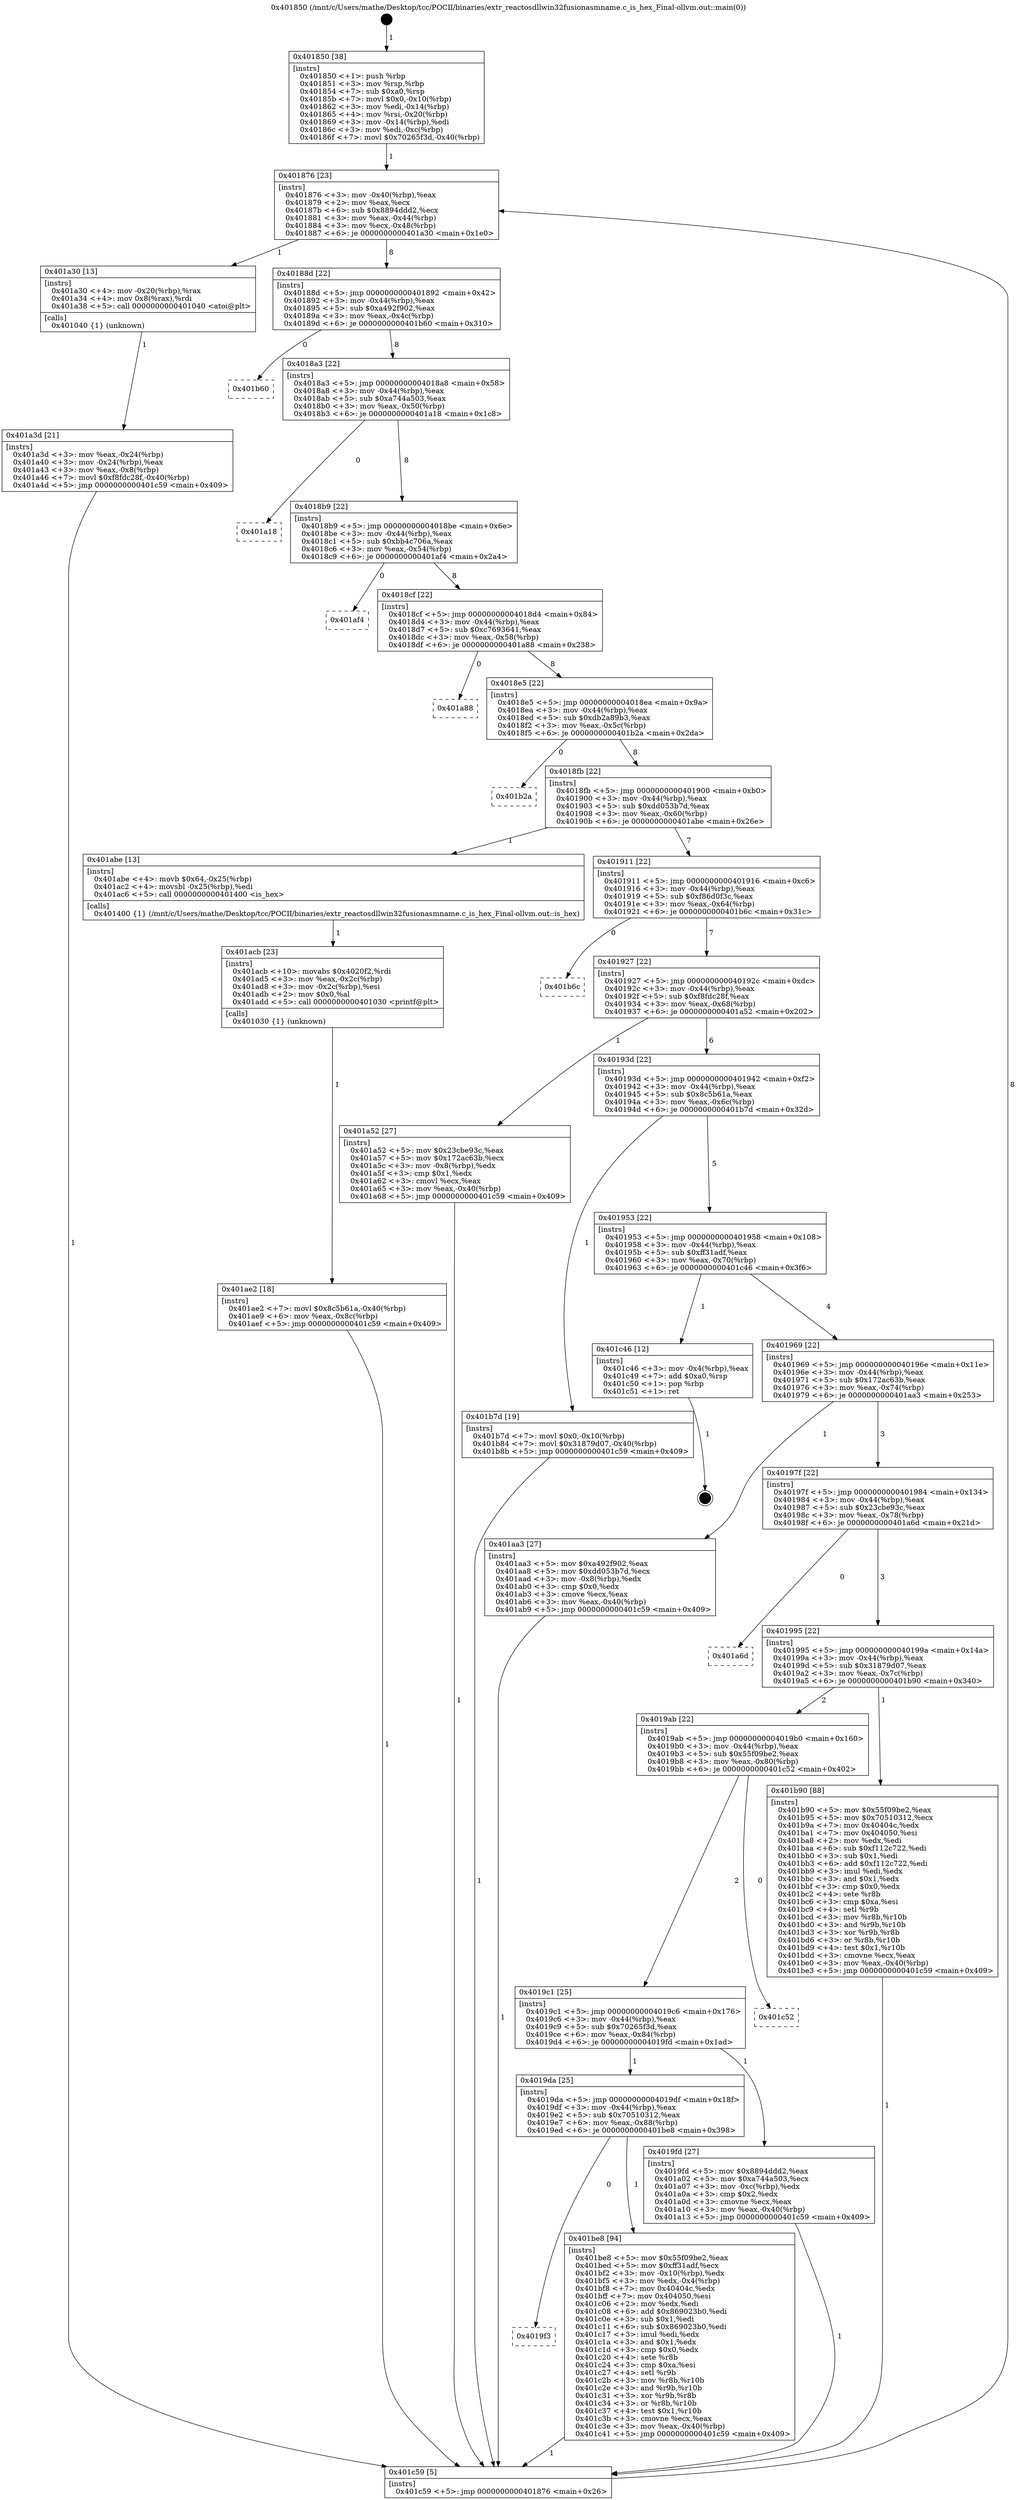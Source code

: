 digraph "0x401850" {
  label = "0x401850 (/mnt/c/Users/mathe/Desktop/tcc/POCII/binaries/extr_reactosdllwin32fusionasmname.c_is_hex_Final-ollvm.out::main(0))"
  labelloc = "t"
  node[shape=record]

  Entry [label="",width=0.3,height=0.3,shape=circle,fillcolor=black,style=filled]
  "0x401876" [label="{
     0x401876 [23]\l
     | [instrs]\l
     &nbsp;&nbsp;0x401876 \<+3\>: mov -0x40(%rbp),%eax\l
     &nbsp;&nbsp;0x401879 \<+2\>: mov %eax,%ecx\l
     &nbsp;&nbsp;0x40187b \<+6\>: sub $0x8894ddd2,%ecx\l
     &nbsp;&nbsp;0x401881 \<+3\>: mov %eax,-0x44(%rbp)\l
     &nbsp;&nbsp;0x401884 \<+3\>: mov %ecx,-0x48(%rbp)\l
     &nbsp;&nbsp;0x401887 \<+6\>: je 0000000000401a30 \<main+0x1e0\>\l
  }"]
  "0x401a30" [label="{
     0x401a30 [13]\l
     | [instrs]\l
     &nbsp;&nbsp;0x401a30 \<+4\>: mov -0x20(%rbp),%rax\l
     &nbsp;&nbsp;0x401a34 \<+4\>: mov 0x8(%rax),%rdi\l
     &nbsp;&nbsp;0x401a38 \<+5\>: call 0000000000401040 \<atoi@plt\>\l
     | [calls]\l
     &nbsp;&nbsp;0x401040 \{1\} (unknown)\l
  }"]
  "0x40188d" [label="{
     0x40188d [22]\l
     | [instrs]\l
     &nbsp;&nbsp;0x40188d \<+5\>: jmp 0000000000401892 \<main+0x42\>\l
     &nbsp;&nbsp;0x401892 \<+3\>: mov -0x44(%rbp),%eax\l
     &nbsp;&nbsp;0x401895 \<+5\>: sub $0xa492f902,%eax\l
     &nbsp;&nbsp;0x40189a \<+3\>: mov %eax,-0x4c(%rbp)\l
     &nbsp;&nbsp;0x40189d \<+6\>: je 0000000000401b60 \<main+0x310\>\l
  }"]
  Exit [label="",width=0.3,height=0.3,shape=circle,fillcolor=black,style=filled,peripheries=2]
  "0x401b60" [label="{
     0x401b60\l
  }", style=dashed]
  "0x4018a3" [label="{
     0x4018a3 [22]\l
     | [instrs]\l
     &nbsp;&nbsp;0x4018a3 \<+5\>: jmp 00000000004018a8 \<main+0x58\>\l
     &nbsp;&nbsp;0x4018a8 \<+3\>: mov -0x44(%rbp),%eax\l
     &nbsp;&nbsp;0x4018ab \<+5\>: sub $0xa744a503,%eax\l
     &nbsp;&nbsp;0x4018b0 \<+3\>: mov %eax,-0x50(%rbp)\l
     &nbsp;&nbsp;0x4018b3 \<+6\>: je 0000000000401a18 \<main+0x1c8\>\l
  }"]
  "0x4019f3" [label="{
     0x4019f3\l
  }", style=dashed]
  "0x401a18" [label="{
     0x401a18\l
  }", style=dashed]
  "0x4018b9" [label="{
     0x4018b9 [22]\l
     | [instrs]\l
     &nbsp;&nbsp;0x4018b9 \<+5\>: jmp 00000000004018be \<main+0x6e\>\l
     &nbsp;&nbsp;0x4018be \<+3\>: mov -0x44(%rbp),%eax\l
     &nbsp;&nbsp;0x4018c1 \<+5\>: sub $0xbb4c706a,%eax\l
     &nbsp;&nbsp;0x4018c6 \<+3\>: mov %eax,-0x54(%rbp)\l
     &nbsp;&nbsp;0x4018c9 \<+6\>: je 0000000000401af4 \<main+0x2a4\>\l
  }"]
  "0x401be8" [label="{
     0x401be8 [94]\l
     | [instrs]\l
     &nbsp;&nbsp;0x401be8 \<+5\>: mov $0x55f09be2,%eax\l
     &nbsp;&nbsp;0x401bed \<+5\>: mov $0xff31adf,%ecx\l
     &nbsp;&nbsp;0x401bf2 \<+3\>: mov -0x10(%rbp),%edx\l
     &nbsp;&nbsp;0x401bf5 \<+3\>: mov %edx,-0x4(%rbp)\l
     &nbsp;&nbsp;0x401bf8 \<+7\>: mov 0x40404c,%edx\l
     &nbsp;&nbsp;0x401bff \<+7\>: mov 0x404050,%esi\l
     &nbsp;&nbsp;0x401c06 \<+2\>: mov %edx,%edi\l
     &nbsp;&nbsp;0x401c08 \<+6\>: add $0x869023b0,%edi\l
     &nbsp;&nbsp;0x401c0e \<+3\>: sub $0x1,%edi\l
     &nbsp;&nbsp;0x401c11 \<+6\>: sub $0x869023b0,%edi\l
     &nbsp;&nbsp;0x401c17 \<+3\>: imul %edi,%edx\l
     &nbsp;&nbsp;0x401c1a \<+3\>: and $0x1,%edx\l
     &nbsp;&nbsp;0x401c1d \<+3\>: cmp $0x0,%edx\l
     &nbsp;&nbsp;0x401c20 \<+4\>: sete %r8b\l
     &nbsp;&nbsp;0x401c24 \<+3\>: cmp $0xa,%esi\l
     &nbsp;&nbsp;0x401c27 \<+4\>: setl %r9b\l
     &nbsp;&nbsp;0x401c2b \<+3\>: mov %r8b,%r10b\l
     &nbsp;&nbsp;0x401c2e \<+3\>: and %r9b,%r10b\l
     &nbsp;&nbsp;0x401c31 \<+3\>: xor %r9b,%r8b\l
     &nbsp;&nbsp;0x401c34 \<+3\>: or %r8b,%r10b\l
     &nbsp;&nbsp;0x401c37 \<+4\>: test $0x1,%r10b\l
     &nbsp;&nbsp;0x401c3b \<+3\>: cmovne %ecx,%eax\l
     &nbsp;&nbsp;0x401c3e \<+3\>: mov %eax,-0x40(%rbp)\l
     &nbsp;&nbsp;0x401c41 \<+5\>: jmp 0000000000401c59 \<main+0x409\>\l
  }"]
  "0x401af4" [label="{
     0x401af4\l
  }", style=dashed]
  "0x4018cf" [label="{
     0x4018cf [22]\l
     | [instrs]\l
     &nbsp;&nbsp;0x4018cf \<+5\>: jmp 00000000004018d4 \<main+0x84\>\l
     &nbsp;&nbsp;0x4018d4 \<+3\>: mov -0x44(%rbp),%eax\l
     &nbsp;&nbsp;0x4018d7 \<+5\>: sub $0xc7693641,%eax\l
     &nbsp;&nbsp;0x4018dc \<+3\>: mov %eax,-0x58(%rbp)\l
     &nbsp;&nbsp;0x4018df \<+6\>: je 0000000000401a88 \<main+0x238\>\l
  }"]
  "0x401ae2" [label="{
     0x401ae2 [18]\l
     | [instrs]\l
     &nbsp;&nbsp;0x401ae2 \<+7\>: movl $0x8c5b61a,-0x40(%rbp)\l
     &nbsp;&nbsp;0x401ae9 \<+6\>: mov %eax,-0x8c(%rbp)\l
     &nbsp;&nbsp;0x401aef \<+5\>: jmp 0000000000401c59 \<main+0x409\>\l
  }"]
  "0x401a88" [label="{
     0x401a88\l
  }", style=dashed]
  "0x4018e5" [label="{
     0x4018e5 [22]\l
     | [instrs]\l
     &nbsp;&nbsp;0x4018e5 \<+5\>: jmp 00000000004018ea \<main+0x9a\>\l
     &nbsp;&nbsp;0x4018ea \<+3\>: mov -0x44(%rbp),%eax\l
     &nbsp;&nbsp;0x4018ed \<+5\>: sub $0xdb2a89b3,%eax\l
     &nbsp;&nbsp;0x4018f2 \<+3\>: mov %eax,-0x5c(%rbp)\l
     &nbsp;&nbsp;0x4018f5 \<+6\>: je 0000000000401b2a \<main+0x2da\>\l
  }"]
  "0x401acb" [label="{
     0x401acb [23]\l
     | [instrs]\l
     &nbsp;&nbsp;0x401acb \<+10\>: movabs $0x4020f2,%rdi\l
     &nbsp;&nbsp;0x401ad5 \<+3\>: mov %eax,-0x2c(%rbp)\l
     &nbsp;&nbsp;0x401ad8 \<+3\>: mov -0x2c(%rbp),%esi\l
     &nbsp;&nbsp;0x401adb \<+2\>: mov $0x0,%al\l
     &nbsp;&nbsp;0x401add \<+5\>: call 0000000000401030 \<printf@plt\>\l
     | [calls]\l
     &nbsp;&nbsp;0x401030 \{1\} (unknown)\l
  }"]
  "0x401b2a" [label="{
     0x401b2a\l
  }", style=dashed]
  "0x4018fb" [label="{
     0x4018fb [22]\l
     | [instrs]\l
     &nbsp;&nbsp;0x4018fb \<+5\>: jmp 0000000000401900 \<main+0xb0\>\l
     &nbsp;&nbsp;0x401900 \<+3\>: mov -0x44(%rbp),%eax\l
     &nbsp;&nbsp;0x401903 \<+5\>: sub $0xdd053b7d,%eax\l
     &nbsp;&nbsp;0x401908 \<+3\>: mov %eax,-0x60(%rbp)\l
     &nbsp;&nbsp;0x40190b \<+6\>: je 0000000000401abe \<main+0x26e\>\l
  }"]
  "0x401a3d" [label="{
     0x401a3d [21]\l
     | [instrs]\l
     &nbsp;&nbsp;0x401a3d \<+3\>: mov %eax,-0x24(%rbp)\l
     &nbsp;&nbsp;0x401a40 \<+3\>: mov -0x24(%rbp),%eax\l
     &nbsp;&nbsp;0x401a43 \<+3\>: mov %eax,-0x8(%rbp)\l
     &nbsp;&nbsp;0x401a46 \<+7\>: movl $0xf8fdc28f,-0x40(%rbp)\l
     &nbsp;&nbsp;0x401a4d \<+5\>: jmp 0000000000401c59 \<main+0x409\>\l
  }"]
  "0x401abe" [label="{
     0x401abe [13]\l
     | [instrs]\l
     &nbsp;&nbsp;0x401abe \<+4\>: movb $0x64,-0x25(%rbp)\l
     &nbsp;&nbsp;0x401ac2 \<+4\>: movsbl -0x25(%rbp),%edi\l
     &nbsp;&nbsp;0x401ac6 \<+5\>: call 0000000000401400 \<is_hex\>\l
     | [calls]\l
     &nbsp;&nbsp;0x401400 \{1\} (/mnt/c/Users/mathe/Desktop/tcc/POCII/binaries/extr_reactosdllwin32fusionasmname.c_is_hex_Final-ollvm.out::is_hex)\l
  }"]
  "0x401911" [label="{
     0x401911 [22]\l
     | [instrs]\l
     &nbsp;&nbsp;0x401911 \<+5\>: jmp 0000000000401916 \<main+0xc6\>\l
     &nbsp;&nbsp;0x401916 \<+3\>: mov -0x44(%rbp),%eax\l
     &nbsp;&nbsp;0x401919 \<+5\>: sub $0xf86d0f3c,%eax\l
     &nbsp;&nbsp;0x40191e \<+3\>: mov %eax,-0x64(%rbp)\l
     &nbsp;&nbsp;0x401921 \<+6\>: je 0000000000401b6c \<main+0x31c\>\l
  }"]
  "0x401850" [label="{
     0x401850 [38]\l
     | [instrs]\l
     &nbsp;&nbsp;0x401850 \<+1\>: push %rbp\l
     &nbsp;&nbsp;0x401851 \<+3\>: mov %rsp,%rbp\l
     &nbsp;&nbsp;0x401854 \<+7\>: sub $0xa0,%rsp\l
     &nbsp;&nbsp;0x40185b \<+7\>: movl $0x0,-0x10(%rbp)\l
     &nbsp;&nbsp;0x401862 \<+3\>: mov %edi,-0x14(%rbp)\l
     &nbsp;&nbsp;0x401865 \<+4\>: mov %rsi,-0x20(%rbp)\l
     &nbsp;&nbsp;0x401869 \<+3\>: mov -0x14(%rbp),%edi\l
     &nbsp;&nbsp;0x40186c \<+3\>: mov %edi,-0xc(%rbp)\l
     &nbsp;&nbsp;0x40186f \<+7\>: movl $0x70265f3d,-0x40(%rbp)\l
  }"]
  "0x401b6c" [label="{
     0x401b6c\l
  }", style=dashed]
  "0x401927" [label="{
     0x401927 [22]\l
     | [instrs]\l
     &nbsp;&nbsp;0x401927 \<+5\>: jmp 000000000040192c \<main+0xdc\>\l
     &nbsp;&nbsp;0x40192c \<+3\>: mov -0x44(%rbp),%eax\l
     &nbsp;&nbsp;0x40192f \<+5\>: sub $0xf8fdc28f,%eax\l
     &nbsp;&nbsp;0x401934 \<+3\>: mov %eax,-0x68(%rbp)\l
     &nbsp;&nbsp;0x401937 \<+6\>: je 0000000000401a52 \<main+0x202\>\l
  }"]
  "0x401c59" [label="{
     0x401c59 [5]\l
     | [instrs]\l
     &nbsp;&nbsp;0x401c59 \<+5\>: jmp 0000000000401876 \<main+0x26\>\l
  }"]
  "0x401a52" [label="{
     0x401a52 [27]\l
     | [instrs]\l
     &nbsp;&nbsp;0x401a52 \<+5\>: mov $0x23cbe93c,%eax\l
     &nbsp;&nbsp;0x401a57 \<+5\>: mov $0x172ac63b,%ecx\l
     &nbsp;&nbsp;0x401a5c \<+3\>: mov -0x8(%rbp),%edx\l
     &nbsp;&nbsp;0x401a5f \<+3\>: cmp $0x1,%edx\l
     &nbsp;&nbsp;0x401a62 \<+3\>: cmovl %ecx,%eax\l
     &nbsp;&nbsp;0x401a65 \<+3\>: mov %eax,-0x40(%rbp)\l
     &nbsp;&nbsp;0x401a68 \<+5\>: jmp 0000000000401c59 \<main+0x409\>\l
  }"]
  "0x40193d" [label="{
     0x40193d [22]\l
     | [instrs]\l
     &nbsp;&nbsp;0x40193d \<+5\>: jmp 0000000000401942 \<main+0xf2\>\l
     &nbsp;&nbsp;0x401942 \<+3\>: mov -0x44(%rbp),%eax\l
     &nbsp;&nbsp;0x401945 \<+5\>: sub $0x8c5b61a,%eax\l
     &nbsp;&nbsp;0x40194a \<+3\>: mov %eax,-0x6c(%rbp)\l
     &nbsp;&nbsp;0x40194d \<+6\>: je 0000000000401b7d \<main+0x32d\>\l
  }"]
  "0x4019da" [label="{
     0x4019da [25]\l
     | [instrs]\l
     &nbsp;&nbsp;0x4019da \<+5\>: jmp 00000000004019df \<main+0x18f\>\l
     &nbsp;&nbsp;0x4019df \<+3\>: mov -0x44(%rbp),%eax\l
     &nbsp;&nbsp;0x4019e2 \<+5\>: sub $0x70510312,%eax\l
     &nbsp;&nbsp;0x4019e7 \<+6\>: mov %eax,-0x88(%rbp)\l
     &nbsp;&nbsp;0x4019ed \<+6\>: je 0000000000401be8 \<main+0x398\>\l
  }"]
  "0x401b7d" [label="{
     0x401b7d [19]\l
     | [instrs]\l
     &nbsp;&nbsp;0x401b7d \<+7\>: movl $0x0,-0x10(%rbp)\l
     &nbsp;&nbsp;0x401b84 \<+7\>: movl $0x31879d07,-0x40(%rbp)\l
     &nbsp;&nbsp;0x401b8b \<+5\>: jmp 0000000000401c59 \<main+0x409\>\l
  }"]
  "0x401953" [label="{
     0x401953 [22]\l
     | [instrs]\l
     &nbsp;&nbsp;0x401953 \<+5\>: jmp 0000000000401958 \<main+0x108\>\l
     &nbsp;&nbsp;0x401958 \<+3\>: mov -0x44(%rbp),%eax\l
     &nbsp;&nbsp;0x40195b \<+5\>: sub $0xff31adf,%eax\l
     &nbsp;&nbsp;0x401960 \<+3\>: mov %eax,-0x70(%rbp)\l
     &nbsp;&nbsp;0x401963 \<+6\>: je 0000000000401c46 \<main+0x3f6\>\l
  }"]
  "0x4019fd" [label="{
     0x4019fd [27]\l
     | [instrs]\l
     &nbsp;&nbsp;0x4019fd \<+5\>: mov $0x8894ddd2,%eax\l
     &nbsp;&nbsp;0x401a02 \<+5\>: mov $0xa744a503,%ecx\l
     &nbsp;&nbsp;0x401a07 \<+3\>: mov -0xc(%rbp),%edx\l
     &nbsp;&nbsp;0x401a0a \<+3\>: cmp $0x2,%edx\l
     &nbsp;&nbsp;0x401a0d \<+3\>: cmovne %ecx,%eax\l
     &nbsp;&nbsp;0x401a10 \<+3\>: mov %eax,-0x40(%rbp)\l
     &nbsp;&nbsp;0x401a13 \<+5\>: jmp 0000000000401c59 \<main+0x409\>\l
  }"]
  "0x401c46" [label="{
     0x401c46 [12]\l
     | [instrs]\l
     &nbsp;&nbsp;0x401c46 \<+3\>: mov -0x4(%rbp),%eax\l
     &nbsp;&nbsp;0x401c49 \<+7\>: add $0xa0,%rsp\l
     &nbsp;&nbsp;0x401c50 \<+1\>: pop %rbp\l
     &nbsp;&nbsp;0x401c51 \<+1\>: ret\l
  }"]
  "0x401969" [label="{
     0x401969 [22]\l
     | [instrs]\l
     &nbsp;&nbsp;0x401969 \<+5\>: jmp 000000000040196e \<main+0x11e\>\l
     &nbsp;&nbsp;0x40196e \<+3\>: mov -0x44(%rbp),%eax\l
     &nbsp;&nbsp;0x401971 \<+5\>: sub $0x172ac63b,%eax\l
     &nbsp;&nbsp;0x401976 \<+3\>: mov %eax,-0x74(%rbp)\l
     &nbsp;&nbsp;0x401979 \<+6\>: je 0000000000401aa3 \<main+0x253\>\l
  }"]
  "0x4019c1" [label="{
     0x4019c1 [25]\l
     | [instrs]\l
     &nbsp;&nbsp;0x4019c1 \<+5\>: jmp 00000000004019c6 \<main+0x176\>\l
     &nbsp;&nbsp;0x4019c6 \<+3\>: mov -0x44(%rbp),%eax\l
     &nbsp;&nbsp;0x4019c9 \<+5\>: sub $0x70265f3d,%eax\l
     &nbsp;&nbsp;0x4019ce \<+6\>: mov %eax,-0x84(%rbp)\l
     &nbsp;&nbsp;0x4019d4 \<+6\>: je 00000000004019fd \<main+0x1ad\>\l
  }"]
  "0x401aa3" [label="{
     0x401aa3 [27]\l
     | [instrs]\l
     &nbsp;&nbsp;0x401aa3 \<+5\>: mov $0xa492f902,%eax\l
     &nbsp;&nbsp;0x401aa8 \<+5\>: mov $0xdd053b7d,%ecx\l
     &nbsp;&nbsp;0x401aad \<+3\>: mov -0x8(%rbp),%edx\l
     &nbsp;&nbsp;0x401ab0 \<+3\>: cmp $0x0,%edx\l
     &nbsp;&nbsp;0x401ab3 \<+3\>: cmove %ecx,%eax\l
     &nbsp;&nbsp;0x401ab6 \<+3\>: mov %eax,-0x40(%rbp)\l
     &nbsp;&nbsp;0x401ab9 \<+5\>: jmp 0000000000401c59 \<main+0x409\>\l
  }"]
  "0x40197f" [label="{
     0x40197f [22]\l
     | [instrs]\l
     &nbsp;&nbsp;0x40197f \<+5\>: jmp 0000000000401984 \<main+0x134\>\l
     &nbsp;&nbsp;0x401984 \<+3\>: mov -0x44(%rbp),%eax\l
     &nbsp;&nbsp;0x401987 \<+5\>: sub $0x23cbe93c,%eax\l
     &nbsp;&nbsp;0x40198c \<+3\>: mov %eax,-0x78(%rbp)\l
     &nbsp;&nbsp;0x40198f \<+6\>: je 0000000000401a6d \<main+0x21d\>\l
  }"]
  "0x401c52" [label="{
     0x401c52\l
  }", style=dashed]
  "0x401a6d" [label="{
     0x401a6d\l
  }", style=dashed]
  "0x401995" [label="{
     0x401995 [22]\l
     | [instrs]\l
     &nbsp;&nbsp;0x401995 \<+5\>: jmp 000000000040199a \<main+0x14a\>\l
     &nbsp;&nbsp;0x40199a \<+3\>: mov -0x44(%rbp),%eax\l
     &nbsp;&nbsp;0x40199d \<+5\>: sub $0x31879d07,%eax\l
     &nbsp;&nbsp;0x4019a2 \<+3\>: mov %eax,-0x7c(%rbp)\l
     &nbsp;&nbsp;0x4019a5 \<+6\>: je 0000000000401b90 \<main+0x340\>\l
  }"]
  "0x4019ab" [label="{
     0x4019ab [22]\l
     | [instrs]\l
     &nbsp;&nbsp;0x4019ab \<+5\>: jmp 00000000004019b0 \<main+0x160\>\l
     &nbsp;&nbsp;0x4019b0 \<+3\>: mov -0x44(%rbp),%eax\l
     &nbsp;&nbsp;0x4019b3 \<+5\>: sub $0x55f09be2,%eax\l
     &nbsp;&nbsp;0x4019b8 \<+3\>: mov %eax,-0x80(%rbp)\l
     &nbsp;&nbsp;0x4019bb \<+6\>: je 0000000000401c52 \<main+0x402\>\l
  }"]
  "0x401b90" [label="{
     0x401b90 [88]\l
     | [instrs]\l
     &nbsp;&nbsp;0x401b90 \<+5\>: mov $0x55f09be2,%eax\l
     &nbsp;&nbsp;0x401b95 \<+5\>: mov $0x70510312,%ecx\l
     &nbsp;&nbsp;0x401b9a \<+7\>: mov 0x40404c,%edx\l
     &nbsp;&nbsp;0x401ba1 \<+7\>: mov 0x404050,%esi\l
     &nbsp;&nbsp;0x401ba8 \<+2\>: mov %edx,%edi\l
     &nbsp;&nbsp;0x401baa \<+6\>: sub $0xf112c722,%edi\l
     &nbsp;&nbsp;0x401bb0 \<+3\>: sub $0x1,%edi\l
     &nbsp;&nbsp;0x401bb3 \<+6\>: add $0xf112c722,%edi\l
     &nbsp;&nbsp;0x401bb9 \<+3\>: imul %edi,%edx\l
     &nbsp;&nbsp;0x401bbc \<+3\>: and $0x1,%edx\l
     &nbsp;&nbsp;0x401bbf \<+3\>: cmp $0x0,%edx\l
     &nbsp;&nbsp;0x401bc2 \<+4\>: sete %r8b\l
     &nbsp;&nbsp;0x401bc6 \<+3\>: cmp $0xa,%esi\l
     &nbsp;&nbsp;0x401bc9 \<+4\>: setl %r9b\l
     &nbsp;&nbsp;0x401bcd \<+3\>: mov %r8b,%r10b\l
     &nbsp;&nbsp;0x401bd0 \<+3\>: and %r9b,%r10b\l
     &nbsp;&nbsp;0x401bd3 \<+3\>: xor %r9b,%r8b\l
     &nbsp;&nbsp;0x401bd6 \<+3\>: or %r8b,%r10b\l
     &nbsp;&nbsp;0x401bd9 \<+4\>: test $0x1,%r10b\l
     &nbsp;&nbsp;0x401bdd \<+3\>: cmovne %ecx,%eax\l
     &nbsp;&nbsp;0x401be0 \<+3\>: mov %eax,-0x40(%rbp)\l
     &nbsp;&nbsp;0x401be3 \<+5\>: jmp 0000000000401c59 \<main+0x409\>\l
  }"]
  Entry -> "0x401850" [label=" 1"]
  "0x401876" -> "0x401a30" [label=" 1"]
  "0x401876" -> "0x40188d" [label=" 8"]
  "0x401c46" -> Exit [label=" 1"]
  "0x40188d" -> "0x401b60" [label=" 0"]
  "0x40188d" -> "0x4018a3" [label=" 8"]
  "0x401be8" -> "0x401c59" [label=" 1"]
  "0x4018a3" -> "0x401a18" [label=" 0"]
  "0x4018a3" -> "0x4018b9" [label=" 8"]
  "0x4019da" -> "0x4019f3" [label=" 0"]
  "0x4018b9" -> "0x401af4" [label=" 0"]
  "0x4018b9" -> "0x4018cf" [label=" 8"]
  "0x4019da" -> "0x401be8" [label=" 1"]
  "0x4018cf" -> "0x401a88" [label=" 0"]
  "0x4018cf" -> "0x4018e5" [label=" 8"]
  "0x401b90" -> "0x401c59" [label=" 1"]
  "0x4018e5" -> "0x401b2a" [label=" 0"]
  "0x4018e5" -> "0x4018fb" [label=" 8"]
  "0x401b7d" -> "0x401c59" [label=" 1"]
  "0x4018fb" -> "0x401abe" [label=" 1"]
  "0x4018fb" -> "0x401911" [label=" 7"]
  "0x401ae2" -> "0x401c59" [label=" 1"]
  "0x401911" -> "0x401b6c" [label=" 0"]
  "0x401911" -> "0x401927" [label=" 7"]
  "0x401acb" -> "0x401ae2" [label=" 1"]
  "0x401927" -> "0x401a52" [label=" 1"]
  "0x401927" -> "0x40193d" [label=" 6"]
  "0x401abe" -> "0x401acb" [label=" 1"]
  "0x40193d" -> "0x401b7d" [label=" 1"]
  "0x40193d" -> "0x401953" [label=" 5"]
  "0x401aa3" -> "0x401c59" [label=" 1"]
  "0x401953" -> "0x401c46" [label=" 1"]
  "0x401953" -> "0x401969" [label=" 4"]
  "0x401a52" -> "0x401c59" [label=" 1"]
  "0x401969" -> "0x401aa3" [label=" 1"]
  "0x401969" -> "0x40197f" [label=" 3"]
  "0x401a30" -> "0x401a3d" [label=" 1"]
  "0x40197f" -> "0x401a6d" [label=" 0"]
  "0x40197f" -> "0x401995" [label=" 3"]
  "0x401c59" -> "0x401876" [label=" 8"]
  "0x401995" -> "0x401b90" [label=" 1"]
  "0x401995" -> "0x4019ab" [label=" 2"]
  "0x401850" -> "0x401876" [label=" 1"]
  "0x4019ab" -> "0x401c52" [label=" 0"]
  "0x4019ab" -> "0x4019c1" [label=" 2"]
  "0x401a3d" -> "0x401c59" [label=" 1"]
  "0x4019c1" -> "0x4019fd" [label=" 1"]
  "0x4019c1" -> "0x4019da" [label=" 1"]
  "0x4019fd" -> "0x401c59" [label=" 1"]
}
